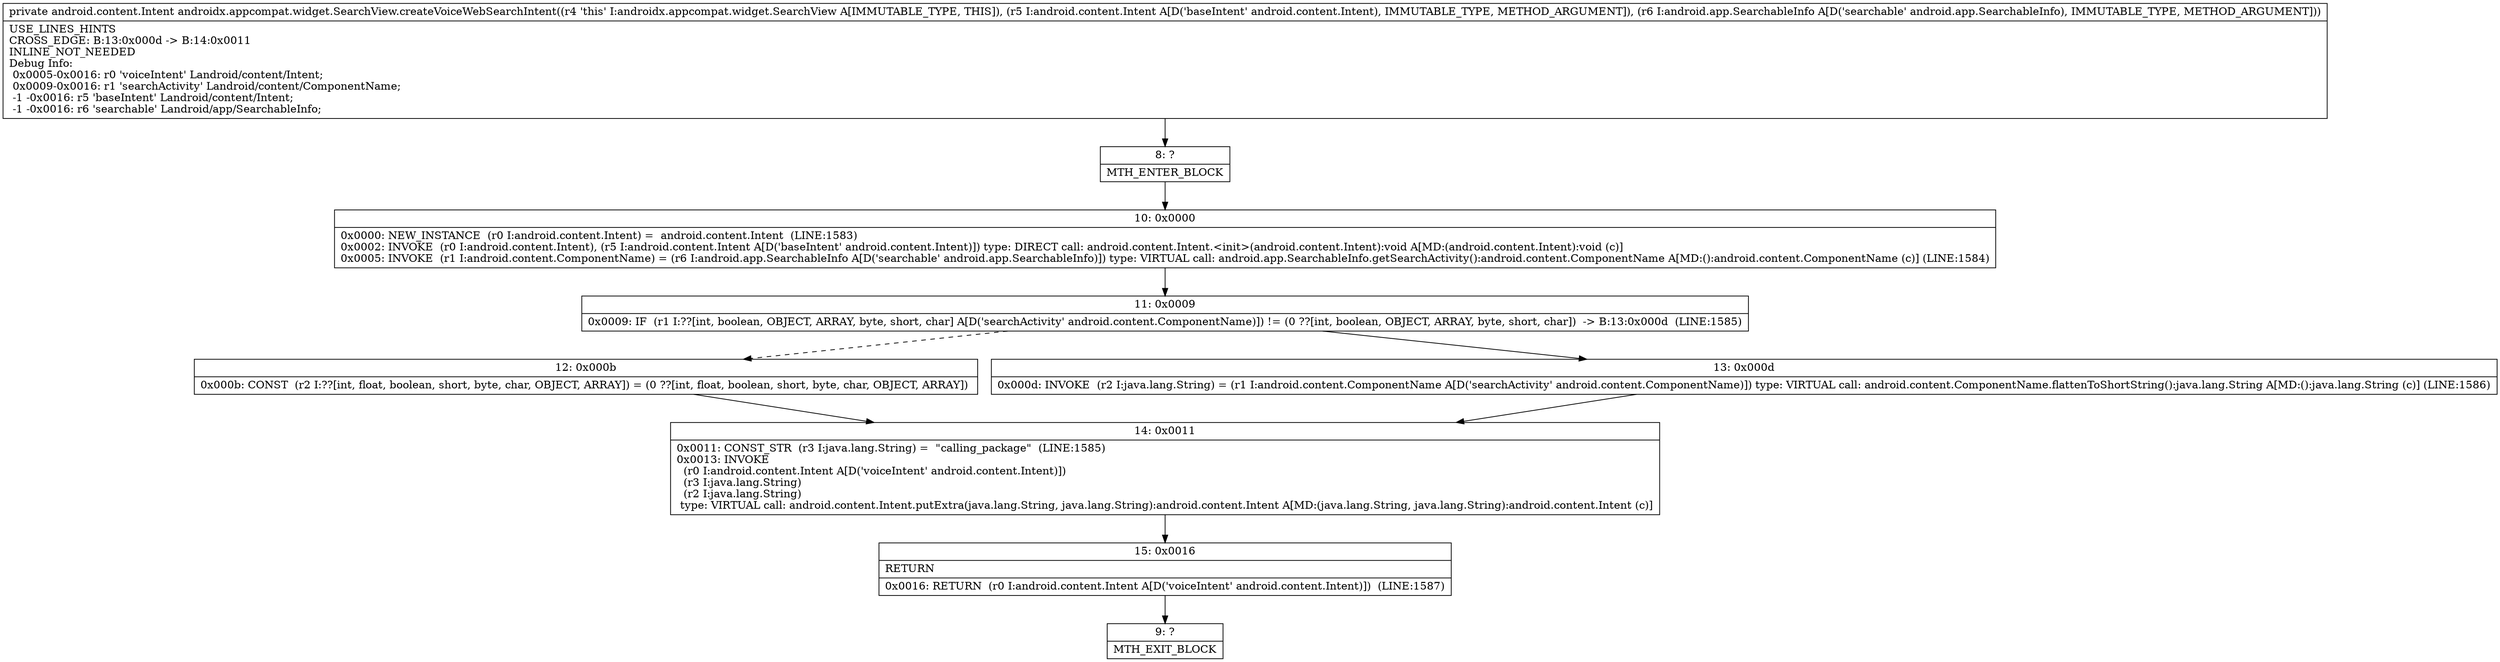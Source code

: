 digraph "CFG forandroidx.appcompat.widget.SearchView.createVoiceWebSearchIntent(Landroid\/content\/Intent;Landroid\/app\/SearchableInfo;)Landroid\/content\/Intent;" {
Node_8 [shape=record,label="{8\:\ ?|MTH_ENTER_BLOCK\l}"];
Node_10 [shape=record,label="{10\:\ 0x0000|0x0000: NEW_INSTANCE  (r0 I:android.content.Intent) =  android.content.Intent  (LINE:1583)\l0x0002: INVOKE  (r0 I:android.content.Intent), (r5 I:android.content.Intent A[D('baseIntent' android.content.Intent)]) type: DIRECT call: android.content.Intent.\<init\>(android.content.Intent):void A[MD:(android.content.Intent):void (c)]\l0x0005: INVOKE  (r1 I:android.content.ComponentName) = (r6 I:android.app.SearchableInfo A[D('searchable' android.app.SearchableInfo)]) type: VIRTUAL call: android.app.SearchableInfo.getSearchActivity():android.content.ComponentName A[MD:():android.content.ComponentName (c)] (LINE:1584)\l}"];
Node_11 [shape=record,label="{11\:\ 0x0009|0x0009: IF  (r1 I:??[int, boolean, OBJECT, ARRAY, byte, short, char] A[D('searchActivity' android.content.ComponentName)]) != (0 ??[int, boolean, OBJECT, ARRAY, byte, short, char])  \-\> B:13:0x000d  (LINE:1585)\l}"];
Node_12 [shape=record,label="{12\:\ 0x000b|0x000b: CONST  (r2 I:??[int, float, boolean, short, byte, char, OBJECT, ARRAY]) = (0 ??[int, float, boolean, short, byte, char, OBJECT, ARRAY]) \l}"];
Node_14 [shape=record,label="{14\:\ 0x0011|0x0011: CONST_STR  (r3 I:java.lang.String) =  \"calling_package\"  (LINE:1585)\l0x0013: INVOKE  \l  (r0 I:android.content.Intent A[D('voiceIntent' android.content.Intent)])\l  (r3 I:java.lang.String)\l  (r2 I:java.lang.String)\l type: VIRTUAL call: android.content.Intent.putExtra(java.lang.String, java.lang.String):android.content.Intent A[MD:(java.lang.String, java.lang.String):android.content.Intent (c)]\l}"];
Node_15 [shape=record,label="{15\:\ 0x0016|RETURN\l|0x0016: RETURN  (r0 I:android.content.Intent A[D('voiceIntent' android.content.Intent)])  (LINE:1587)\l}"];
Node_9 [shape=record,label="{9\:\ ?|MTH_EXIT_BLOCK\l}"];
Node_13 [shape=record,label="{13\:\ 0x000d|0x000d: INVOKE  (r2 I:java.lang.String) = (r1 I:android.content.ComponentName A[D('searchActivity' android.content.ComponentName)]) type: VIRTUAL call: android.content.ComponentName.flattenToShortString():java.lang.String A[MD:():java.lang.String (c)] (LINE:1586)\l}"];
MethodNode[shape=record,label="{private android.content.Intent androidx.appcompat.widget.SearchView.createVoiceWebSearchIntent((r4 'this' I:androidx.appcompat.widget.SearchView A[IMMUTABLE_TYPE, THIS]), (r5 I:android.content.Intent A[D('baseIntent' android.content.Intent), IMMUTABLE_TYPE, METHOD_ARGUMENT]), (r6 I:android.app.SearchableInfo A[D('searchable' android.app.SearchableInfo), IMMUTABLE_TYPE, METHOD_ARGUMENT]))  | USE_LINES_HINTS\lCROSS_EDGE: B:13:0x000d \-\> B:14:0x0011\lINLINE_NOT_NEEDED\lDebug Info:\l  0x0005\-0x0016: r0 'voiceIntent' Landroid\/content\/Intent;\l  0x0009\-0x0016: r1 'searchActivity' Landroid\/content\/ComponentName;\l  \-1 \-0x0016: r5 'baseIntent' Landroid\/content\/Intent;\l  \-1 \-0x0016: r6 'searchable' Landroid\/app\/SearchableInfo;\l}"];
MethodNode -> Node_8;Node_8 -> Node_10;
Node_10 -> Node_11;
Node_11 -> Node_12[style=dashed];
Node_11 -> Node_13;
Node_12 -> Node_14;
Node_14 -> Node_15;
Node_15 -> Node_9;
Node_13 -> Node_14;
}

